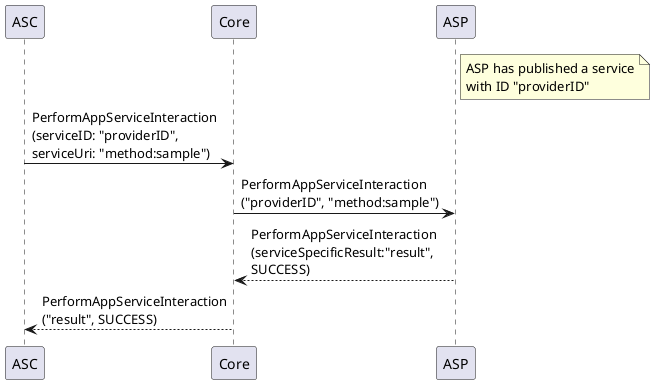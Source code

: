 @startuml PerformAppServiceInteraction

participant ASC
participant Core
participant ASP

note right of ASP: ASP has published a service\nwith ID "providerID"

ASC -> Core : PerformAppServiceInteraction\n(serviceID: "providerID", \nserviceUri: "method:sample")
Core -> ASP : PerformAppServiceInteraction\n("providerID", "method:sample")

ASP --> Core : PerformAppServiceInteraction\n(serviceSpecificResult:"result", \nSUCCESS)
Core --> ASC : PerformAppServiceInteraction\n("result", SUCCESS)

@enduml
